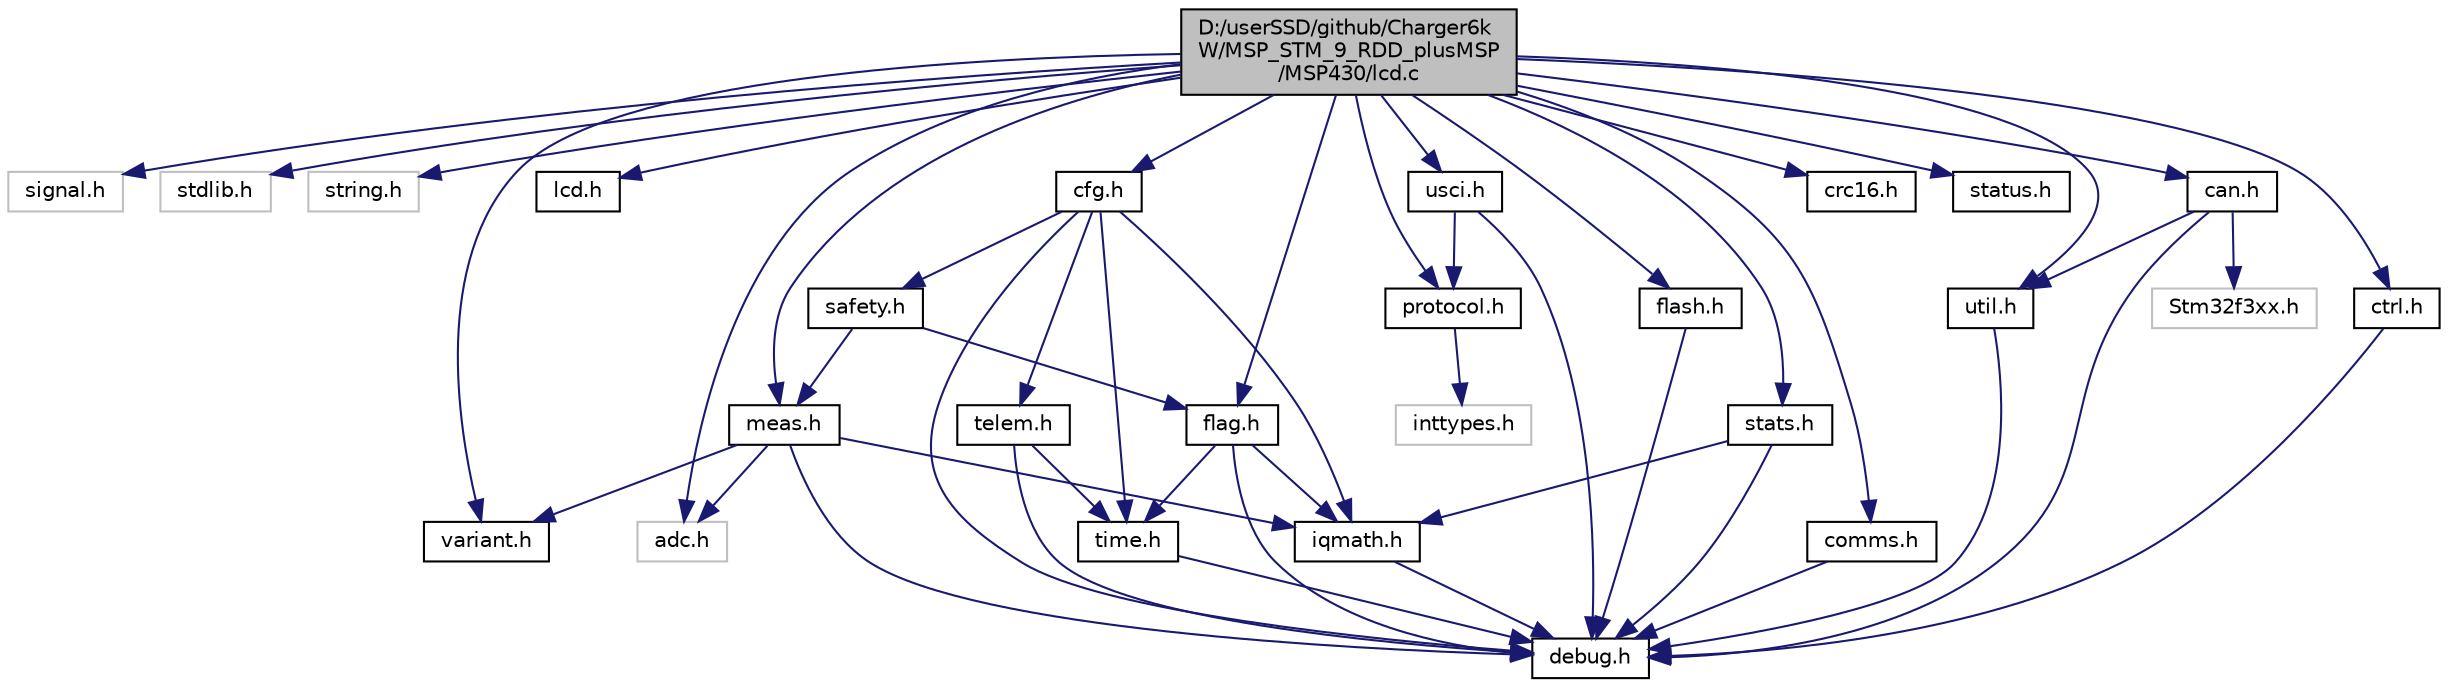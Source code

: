 digraph "D:/userSSD/github/Charger6kW/MSP_STM_9_RDD_plusMSP/MSP430/lcd.c"
{
 // LATEX_PDF_SIZE
  edge [fontname="Helvetica",fontsize="10",labelfontname="Helvetica",labelfontsize="10"];
  node [fontname="Helvetica",fontsize="10",shape=record];
  Node1 [label="D:/userSSD/github/Charger6k\lW/MSP_STM_9_RDD_plusMSP\l/MSP430/lcd.c",height=0.2,width=0.4,color="black", fillcolor="grey75", style="filled", fontcolor="black",tooltip=" "];
  Node1 -> Node2 [color="midnightblue",fontsize="10",style="solid"];
  Node2 [label="signal.h",height=0.2,width=0.4,color="grey75", fillcolor="white", style="filled",tooltip=" "];
  Node1 -> Node3 [color="midnightblue",fontsize="10",style="solid"];
  Node3 [label="stdlib.h",height=0.2,width=0.4,color="grey75", fillcolor="white", style="filled",tooltip=" "];
  Node1 -> Node4 [color="midnightblue",fontsize="10",style="solid"];
  Node4 [label="string.h",height=0.2,width=0.4,color="grey75", fillcolor="white", style="filled",tooltip=" "];
  Node1 -> Node5 [color="midnightblue",fontsize="10",style="solid"];
  Node5 [label="variant.h",height=0.2,width=0.4,color="black", fillcolor="white", style="filled",URL="$variant_8h.html",tooltip=" "];
  Node1 -> Node6 [color="midnightblue",fontsize="10",style="solid"];
  Node6 [label="lcd.h",height=0.2,width=0.4,color="black", fillcolor="white", style="filled",URL="$lcd_8h.html",tooltip=" "];
  Node1 -> Node7 [color="midnightblue",fontsize="10",style="solid"];
  Node7 [label="meas.h",height=0.2,width=0.4,color="black", fillcolor="white", style="filled",URL="$meas_8h.html",tooltip=" "];
  Node7 -> Node8 [color="midnightblue",fontsize="10",style="solid"];
  Node8 [label="debug.h",height=0.2,width=0.4,color="black", fillcolor="white", style="filled",URL="$debug_8h.html",tooltip=" "];
  Node7 -> Node5 [color="midnightblue",fontsize="10",style="solid"];
  Node7 -> Node9 [color="midnightblue",fontsize="10",style="solid"];
  Node9 [label="adc.h",height=0.2,width=0.4,color="grey75", fillcolor="white", style="filled",tooltip=" "];
  Node7 -> Node10 [color="midnightblue",fontsize="10",style="solid"];
  Node10 [label="iqmath.h",height=0.2,width=0.4,color="black", fillcolor="white", style="filled",URL="$iqmath_8h.html",tooltip=" "];
  Node10 -> Node8 [color="midnightblue",fontsize="10",style="solid"];
  Node1 -> Node11 [color="midnightblue",fontsize="10",style="solid"];
  Node11 [label="usci.h",height=0.2,width=0.4,color="black", fillcolor="white", style="filled",URL="$usci_8h.html",tooltip=" "];
  Node11 -> Node12 [color="midnightblue",fontsize="10",style="solid"];
  Node12 [label="protocol.h",height=0.2,width=0.4,color="black", fillcolor="white", style="filled",URL="$protocol_8h.html",tooltip=" "];
  Node12 -> Node13 [color="midnightblue",fontsize="10",style="solid"];
  Node13 [label="inttypes.h",height=0.2,width=0.4,color="grey75", fillcolor="white", style="filled",tooltip=" "];
  Node11 -> Node8 [color="midnightblue",fontsize="10",style="solid"];
  Node1 -> Node14 [color="midnightblue",fontsize="10",style="solid"];
  Node14 [label="cfg.h",height=0.2,width=0.4,color="black", fillcolor="white", style="filled",URL="$cfg_8h.html",tooltip=" "];
  Node14 -> Node8 [color="midnightblue",fontsize="10",style="solid"];
  Node14 -> Node10 [color="midnightblue",fontsize="10",style="solid"];
  Node14 -> Node15 [color="midnightblue",fontsize="10",style="solid"];
  Node15 [label="time.h",height=0.2,width=0.4,color="black", fillcolor="white", style="filled",URL="$time_8h.html",tooltip=" "];
  Node15 -> Node8 [color="midnightblue",fontsize="10",style="solid"];
  Node14 -> Node16 [color="midnightblue",fontsize="10",style="solid"];
  Node16 [label="telem.h",height=0.2,width=0.4,color="black", fillcolor="white", style="filled",URL="$telem_8h.html",tooltip=" "];
  Node16 -> Node8 [color="midnightblue",fontsize="10",style="solid"];
  Node16 -> Node15 [color="midnightblue",fontsize="10",style="solid"];
  Node14 -> Node17 [color="midnightblue",fontsize="10",style="solid"];
  Node17 [label="safety.h",height=0.2,width=0.4,color="black", fillcolor="white", style="filled",URL="$safety_8h.html",tooltip=" "];
  Node17 -> Node18 [color="midnightblue",fontsize="10",style="solid"];
  Node18 [label="flag.h",height=0.2,width=0.4,color="black", fillcolor="white", style="filled",URL="$flag_8h.html",tooltip=" "];
  Node18 -> Node8 [color="midnightblue",fontsize="10",style="solid"];
  Node18 -> Node10 [color="midnightblue",fontsize="10",style="solid"];
  Node18 -> Node15 [color="midnightblue",fontsize="10",style="solid"];
  Node17 -> Node7 [color="midnightblue",fontsize="10",style="solid"];
  Node1 -> Node18 [color="midnightblue",fontsize="10",style="solid"];
  Node1 -> Node19 [color="midnightblue",fontsize="10",style="solid"];
  Node19 [label="flash.h",height=0.2,width=0.4,color="black", fillcolor="white", style="filled",URL="$flash_8h.html",tooltip=" "];
  Node19 -> Node8 [color="midnightblue",fontsize="10",style="solid"];
  Node1 -> Node20 [color="midnightblue",fontsize="10",style="solid"];
  Node20 [label="util.h",height=0.2,width=0.4,color="black", fillcolor="white", style="filled",URL="$util_8h.html",tooltip=" "];
  Node20 -> Node8 [color="midnightblue",fontsize="10",style="solid"];
  Node1 -> Node21 [color="midnightblue",fontsize="10",style="solid"];
  Node21 [label="comms.h",height=0.2,width=0.4,color="black", fillcolor="white", style="filled",URL="$comms_8h.html",tooltip=" "];
  Node21 -> Node8 [color="midnightblue",fontsize="10",style="solid"];
  Node1 -> Node12 [color="midnightblue",fontsize="10",style="solid"];
  Node1 -> Node22 [color="midnightblue",fontsize="10",style="solid"];
  Node22 [label="crc16.h",height=0.2,width=0.4,color="black", fillcolor="white", style="filled",URL="$crc16_8h.html",tooltip=" "];
  Node1 -> Node23 [color="midnightblue",fontsize="10",style="solid"];
  Node23 [label="status.h",height=0.2,width=0.4,color="black", fillcolor="white", style="filled",URL="$status_8h.html",tooltip=" "];
  Node1 -> Node24 [color="midnightblue",fontsize="10",style="solid"];
  Node24 [label="can.h",height=0.2,width=0.4,color="black", fillcolor="white", style="filled",URL="$can_8h.html",tooltip=" "];
  Node24 -> Node25 [color="midnightblue",fontsize="10",style="solid"];
  Node25 [label="Stm32f3xx.h",height=0.2,width=0.4,color="grey75", fillcolor="white", style="filled",tooltip=" "];
  Node24 -> Node8 [color="midnightblue",fontsize="10",style="solid"];
  Node24 -> Node20 [color="midnightblue",fontsize="10",style="solid"];
  Node1 -> Node26 [color="midnightblue",fontsize="10",style="solid"];
  Node26 [label="stats.h",height=0.2,width=0.4,color="black", fillcolor="white", style="filled",URL="$stats_8h.html",tooltip=" "];
  Node26 -> Node8 [color="midnightblue",fontsize="10",style="solid"];
  Node26 -> Node10 [color="midnightblue",fontsize="10",style="solid"];
  Node1 -> Node27 [color="midnightblue",fontsize="10",style="solid"];
  Node27 [label="ctrl.h",height=0.2,width=0.4,color="black", fillcolor="white", style="filled",URL="$ctrl_8h.html",tooltip=" "];
  Node27 -> Node8 [color="midnightblue",fontsize="10",style="solid"];
  Node1 -> Node9 [color="midnightblue",fontsize="10",style="solid"];
}
